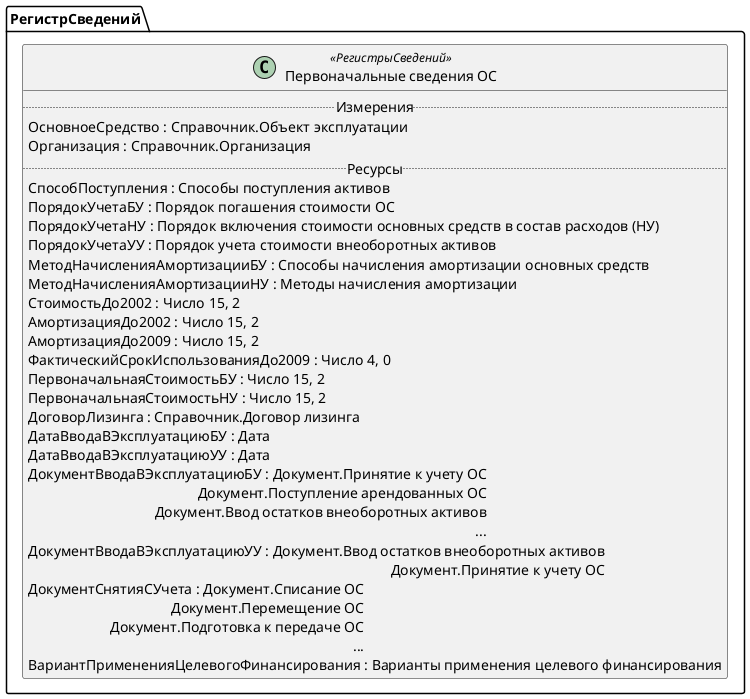 ﻿@startuml ПервоначальныеСведенияОС
'!include templates.wsd
'..\include templates.wsd
class РегистрСведений.ПервоначальныеСведенияОС as "Первоначальные сведения ОС" <<РегистрыСведений>>
{
..Измерения..
ОсновноеСредство : Справочник.Объект эксплуатации
Организация : Справочник.Организация
..Ресурсы..
СпособПоступления : Способы поступления активов
ПорядокУчетаБУ : Порядок погашения стоимости ОС
ПорядокУчетаНУ : Порядок включения стоимости основных средств в состав расходов (НУ)
ПорядокУчетаУУ : Порядок учета стоимости внеоборотных активов
МетодНачисленияАмортизацииБУ : Способы начисления амортизации основных средств
МетодНачисленияАмортизацииНУ : Методы начисления амортизации
СтоимостьДо2002 : Число 15, 2
АмортизацияДо2002 : Число 15, 2
АмортизацияДо2009 : Число 15, 2
ФактическийСрокИспользованияДо2009 : Число 4, 0
ПервоначальнаяСтоимостьБУ : Число 15, 2
ПервоначальнаяСтоимостьНУ : Число 15, 2
ДоговорЛизинга : Справочник.Договор лизинга
ДатаВводаВЭксплуатациюБУ : Дата
ДатаВводаВЭксплуатациюУУ : Дата
ДокументВводаВЭксплуатациюБУ : Документ.Принятие к учету ОС\rДокумент.Поступление арендованных ОС\rДокумент.Ввод остатков внеоборотных активов\r...
ДокументВводаВЭксплуатациюУУ : Документ.Ввод остатков внеоборотных активов\rДокумент.Принятие к учету ОС
ДокументСнятияСУчета : Документ.Списание ОС\rДокумент.Перемещение ОС\rДокумент.Подготовка к передаче ОС\r...
ВариантПримененияЦелевогоФинансирования : Варианты применения целевого финансирования
}
@enduml
